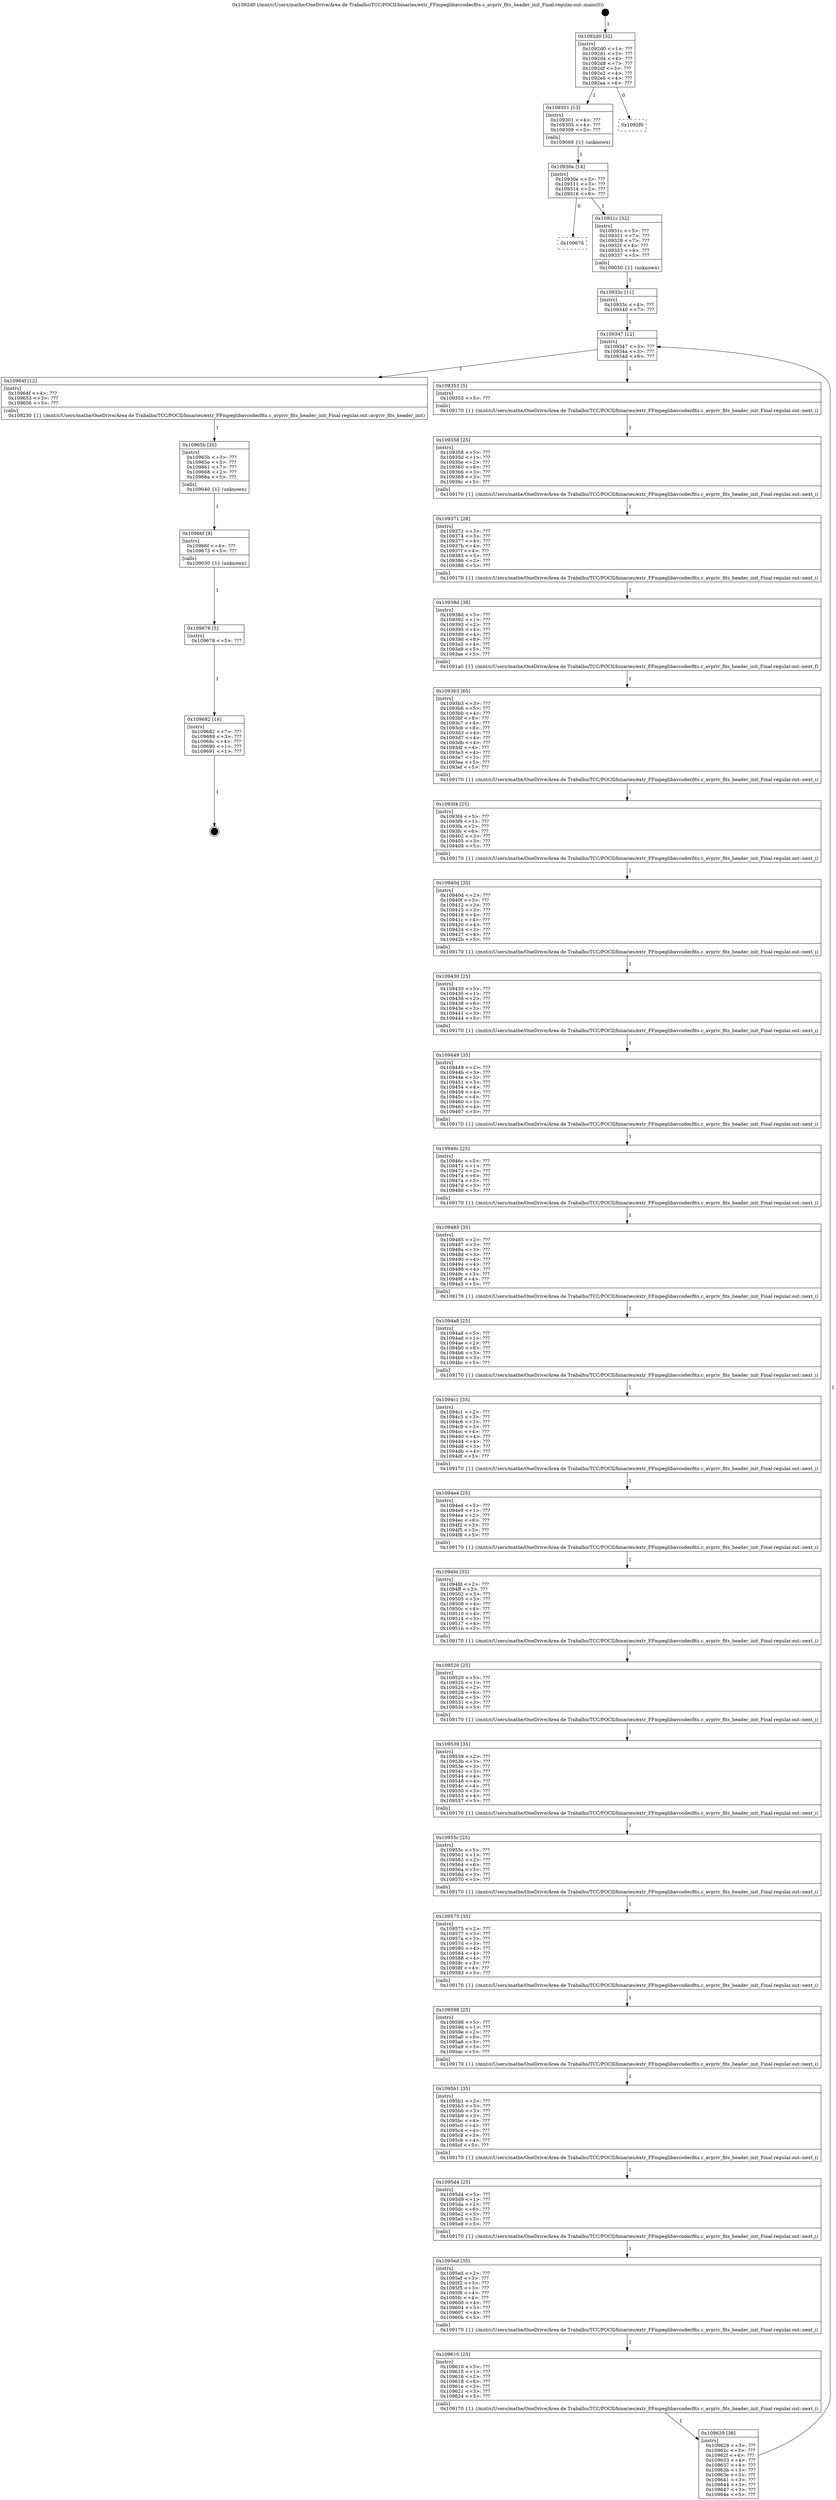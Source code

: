digraph "0x1092d0" {
  label = "0x1092d0 (/mnt/c/Users/mathe/OneDrive/Área de Trabalho/TCC/POCII/binaries/extr_FFmpeglibavcodecfits.c_avpriv_fits_header_init_Final-regular.out::main(0))"
  labelloc = "t"
  node[shape=record]

  Entry [label="",width=0.3,height=0.3,shape=circle,fillcolor=black,style=filled]
  "0x1092d0" [label="{
     0x1092d0 [32]\l
     | [instrs]\l
     &nbsp;&nbsp;0x1092d0 \<+1\>: ???\l
     &nbsp;&nbsp;0x1092d1 \<+3\>: ???\l
     &nbsp;&nbsp;0x1092d4 \<+4\>: ???\l
     &nbsp;&nbsp;0x1092d8 \<+7\>: ???\l
     &nbsp;&nbsp;0x1092df \<+3\>: ???\l
     &nbsp;&nbsp;0x1092e2 \<+4\>: ???\l
     &nbsp;&nbsp;0x1092e6 \<+4\>: ???\l
     &nbsp;&nbsp;0x1092ea \<+6\>: ???\l
  }"]
  "0x109301" [label="{
     0x109301 [13]\l
     | [instrs]\l
     &nbsp;&nbsp;0x109301 \<+4\>: ???\l
     &nbsp;&nbsp;0x109305 \<+4\>: ???\l
     &nbsp;&nbsp;0x109309 \<+5\>: ???\l
     | [calls]\l
     &nbsp;&nbsp;0x109060 \{1\} (unknown)\l
  }"]
  "0x1092f0" [label="{
     0x1092f0\l
  }", style=dashed]
  "0x10930e" [label="{
     0x10930e [14]\l
     | [instrs]\l
     &nbsp;&nbsp;0x10930e \<+3\>: ???\l
     &nbsp;&nbsp;0x109311 \<+3\>: ???\l
     &nbsp;&nbsp;0x109314 \<+2\>: ???\l
     &nbsp;&nbsp;0x109316 \<+6\>: ???\l
  }"]
  "0x10967d" [label="{
     0x10967d\l
  }", style=dashed]
  "0x10931c" [label="{
     0x10931c [32]\l
     | [instrs]\l
     &nbsp;&nbsp;0x10931c \<+5\>: ???\l
     &nbsp;&nbsp;0x109321 \<+7\>: ???\l
     &nbsp;&nbsp;0x109328 \<+7\>: ???\l
     &nbsp;&nbsp;0x10932f \<+4\>: ???\l
     &nbsp;&nbsp;0x109333 \<+4\>: ???\l
     &nbsp;&nbsp;0x109337 \<+5\>: ???\l
     | [calls]\l
     &nbsp;&nbsp;0x109050 \{1\} (unknown)\l
  }"]
  Exit [label="",width=0.3,height=0.3,shape=circle,fillcolor=black,style=filled,peripheries=2]
  "0x109347" [label="{
     0x109347 [12]\l
     | [instrs]\l
     &nbsp;&nbsp;0x109347 \<+3\>: ???\l
     &nbsp;&nbsp;0x10934a \<+3\>: ???\l
     &nbsp;&nbsp;0x10934d \<+6\>: ???\l
  }"]
  "0x10964f" [label="{
     0x10964f [12]\l
     | [instrs]\l
     &nbsp;&nbsp;0x10964f \<+4\>: ???\l
     &nbsp;&nbsp;0x109653 \<+3\>: ???\l
     &nbsp;&nbsp;0x109656 \<+5\>: ???\l
     | [calls]\l
     &nbsp;&nbsp;0x109230 \{1\} (/mnt/c/Users/mathe/OneDrive/Área de Trabalho/TCC/POCII/binaries/extr_FFmpeglibavcodecfits.c_avpriv_fits_header_init_Final-regular.out::avpriv_fits_header_init)\l
  }"]
  "0x109353" [label="{
     0x109353 [5]\l
     | [instrs]\l
     &nbsp;&nbsp;0x109353 \<+5\>: ???\l
     | [calls]\l
     &nbsp;&nbsp;0x109170 \{1\} (/mnt/c/Users/mathe/OneDrive/Área de Trabalho/TCC/POCII/binaries/extr_FFmpeglibavcodecfits.c_avpriv_fits_header_init_Final-regular.out::next_i)\l
  }"]
  "0x109358" [label="{
     0x109358 [25]\l
     | [instrs]\l
     &nbsp;&nbsp;0x109358 \<+5\>: ???\l
     &nbsp;&nbsp;0x10935d \<+1\>: ???\l
     &nbsp;&nbsp;0x10935e \<+2\>: ???\l
     &nbsp;&nbsp;0x109360 \<+6\>: ???\l
     &nbsp;&nbsp;0x109366 \<+3\>: ???\l
     &nbsp;&nbsp;0x109369 \<+3\>: ???\l
     &nbsp;&nbsp;0x10936c \<+5\>: ???\l
     | [calls]\l
     &nbsp;&nbsp;0x109170 \{1\} (/mnt/c/Users/mathe/OneDrive/Área de Trabalho/TCC/POCII/binaries/extr_FFmpeglibavcodecfits.c_avpriv_fits_header_init_Final-regular.out::next_i)\l
  }"]
  "0x109371" [label="{
     0x109371 [28]\l
     | [instrs]\l
     &nbsp;&nbsp;0x109371 \<+3\>: ???\l
     &nbsp;&nbsp;0x109374 \<+3\>: ???\l
     &nbsp;&nbsp;0x109377 \<+4\>: ???\l
     &nbsp;&nbsp;0x10937b \<+4\>: ???\l
     &nbsp;&nbsp;0x10937f \<+4\>: ???\l
     &nbsp;&nbsp;0x109383 \<+3\>: ???\l
     &nbsp;&nbsp;0x109386 \<+2\>: ???\l
     &nbsp;&nbsp;0x109388 \<+5\>: ???\l
     | [calls]\l
     &nbsp;&nbsp;0x109170 \{1\} (/mnt/c/Users/mathe/OneDrive/Área de Trabalho/TCC/POCII/binaries/extr_FFmpeglibavcodecfits.c_avpriv_fits_header_init_Final-regular.out::next_i)\l
  }"]
  "0x10938d" [label="{
     0x10938d [38]\l
     | [instrs]\l
     &nbsp;&nbsp;0x10938d \<+5\>: ???\l
     &nbsp;&nbsp;0x109392 \<+1\>: ???\l
     &nbsp;&nbsp;0x109393 \<+2\>: ???\l
     &nbsp;&nbsp;0x109395 \<+4\>: ???\l
     &nbsp;&nbsp;0x109399 \<+4\>: ???\l
     &nbsp;&nbsp;0x10939d \<+8\>: ???\l
     &nbsp;&nbsp;0x1093a5 \<+4\>: ???\l
     &nbsp;&nbsp;0x1093a9 \<+5\>: ???\l
     &nbsp;&nbsp;0x1093ae \<+5\>: ???\l
     | [calls]\l
     &nbsp;&nbsp;0x1091a0 \{1\} (/mnt/c/Users/mathe/OneDrive/Área de Trabalho/TCC/POCII/binaries/extr_FFmpeglibavcodecfits.c_avpriv_fits_header_init_Final-regular.out::next_f)\l
  }"]
  "0x1093b3" [label="{
     0x1093b3 [65]\l
     | [instrs]\l
     &nbsp;&nbsp;0x1093b3 \<+3\>: ???\l
     &nbsp;&nbsp;0x1093b6 \<+5\>: ???\l
     &nbsp;&nbsp;0x1093bb \<+4\>: ???\l
     &nbsp;&nbsp;0x1093bf \<+8\>: ???\l
     &nbsp;&nbsp;0x1093c7 \<+4\>: ???\l
     &nbsp;&nbsp;0x1093cb \<+8\>: ???\l
     &nbsp;&nbsp;0x1093d3 \<+4\>: ???\l
     &nbsp;&nbsp;0x1093d7 \<+4\>: ???\l
     &nbsp;&nbsp;0x1093db \<+4\>: ???\l
     &nbsp;&nbsp;0x1093df \<+4\>: ???\l
     &nbsp;&nbsp;0x1093e3 \<+4\>: ???\l
     &nbsp;&nbsp;0x1093e7 \<+3\>: ???\l
     &nbsp;&nbsp;0x1093ea \<+5\>: ???\l
     &nbsp;&nbsp;0x1093ef \<+5\>: ???\l
     | [calls]\l
     &nbsp;&nbsp;0x109170 \{1\} (/mnt/c/Users/mathe/OneDrive/Área de Trabalho/TCC/POCII/binaries/extr_FFmpeglibavcodecfits.c_avpriv_fits_header_init_Final-regular.out::next_i)\l
  }"]
  "0x1093f4" [label="{
     0x1093f4 [25]\l
     | [instrs]\l
     &nbsp;&nbsp;0x1093f4 \<+5\>: ???\l
     &nbsp;&nbsp;0x1093f9 \<+1\>: ???\l
     &nbsp;&nbsp;0x1093fa \<+2\>: ???\l
     &nbsp;&nbsp;0x1093fc \<+6\>: ???\l
     &nbsp;&nbsp;0x109402 \<+3\>: ???\l
     &nbsp;&nbsp;0x109405 \<+3\>: ???\l
     &nbsp;&nbsp;0x109408 \<+5\>: ???\l
     | [calls]\l
     &nbsp;&nbsp;0x109170 \{1\} (/mnt/c/Users/mathe/OneDrive/Área de Trabalho/TCC/POCII/binaries/extr_FFmpeglibavcodecfits.c_avpriv_fits_header_init_Final-regular.out::next_i)\l
  }"]
  "0x10940d" [label="{
     0x10940d [35]\l
     | [instrs]\l
     &nbsp;&nbsp;0x10940d \<+2\>: ???\l
     &nbsp;&nbsp;0x10940f \<+3\>: ???\l
     &nbsp;&nbsp;0x109412 \<+3\>: ???\l
     &nbsp;&nbsp;0x109415 \<+3\>: ???\l
     &nbsp;&nbsp;0x109418 \<+4\>: ???\l
     &nbsp;&nbsp;0x10941c \<+4\>: ???\l
     &nbsp;&nbsp;0x109420 \<+4\>: ???\l
     &nbsp;&nbsp;0x109424 \<+3\>: ???\l
     &nbsp;&nbsp;0x109427 \<+4\>: ???\l
     &nbsp;&nbsp;0x10942b \<+5\>: ???\l
     | [calls]\l
     &nbsp;&nbsp;0x109170 \{1\} (/mnt/c/Users/mathe/OneDrive/Área de Trabalho/TCC/POCII/binaries/extr_FFmpeglibavcodecfits.c_avpriv_fits_header_init_Final-regular.out::next_i)\l
  }"]
  "0x109430" [label="{
     0x109430 [25]\l
     | [instrs]\l
     &nbsp;&nbsp;0x109430 \<+5\>: ???\l
     &nbsp;&nbsp;0x109435 \<+1\>: ???\l
     &nbsp;&nbsp;0x109436 \<+2\>: ???\l
     &nbsp;&nbsp;0x109438 \<+6\>: ???\l
     &nbsp;&nbsp;0x10943e \<+3\>: ???\l
     &nbsp;&nbsp;0x109441 \<+3\>: ???\l
     &nbsp;&nbsp;0x109444 \<+5\>: ???\l
     | [calls]\l
     &nbsp;&nbsp;0x109170 \{1\} (/mnt/c/Users/mathe/OneDrive/Área de Trabalho/TCC/POCII/binaries/extr_FFmpeglibavcodecfits.c_avpriv_fits_header_init_Final-regular.out::next_i)\l
  }"]
  "0x109449" [label="{
     0x109449 [35]\l
     | [instrs]\l
     &nbsp;&nbsp;0x109449 \<+2\>: ???\l
     &nbsp;&nbsp;0x10944b \<+3\>: ???\l
     &nbsp;&nbsp;0x10944e \<+3\>: ???\l
     &nbsp;&nbsp;0x109451 \<+3\>: ???\l
     &nbsp;&nbsp;0x109454 \<+4\>: ???\l
     &nbsp;&nbsp;0x109458 \<+4\>: ???\l
     &nbsp;&nbsp;0x10945c \<+4\>: ???\l
     &nbsp;&nbsp;0x109460 \<+3\>: ???\l
     &nbsp;&nbsp;0x109463 \<+4\>: ???\l
     &nbsp;&nbsp;0x109467 \<+5\>: ???\l
     | [calls]\l
     &nbsp;&nbsp;0x109170 \{1\} (/mnt/c/Users/mathe/OneDrive/Área de Trabalho/TCC/POCII/binaries/extr_FFmpeglibavcodecfits.c_avpriv_fits_header_init_Final-regular.out::next_i)\l
  }"]
  "0x10946c" [label="{
     0x10946c [25]\l
     | [instrs]\l
     &nbsp;&nbsp;0x10946c \<+5\>: ???\l
     &nbsp;&nbsp;0x109471 \<+1\>: ???\l
     &nbsp;&nbsp;0x109472 \<+2\>: ???\l
     &nbsp;&nbsp;0x109474 \<+6\>: ???\l
     &nbsp;&nbsp;0x10947a \<+3\>: ???\l
     &nbsp;&nbsp;0x10947d \<+3\>: ???\l
     &nbsp;&nbsp;0x109480 \<+5\>: ???\l
     | [calls]\l
     &nbsp;&nbsp;0x109170 \{1\} (/mnt/c/Users/mathe/OneDrive/Área de Trabalho/TCC/POCII/binaries/extr_FFmpeglibavcodecfits.c_avpriv_fits_header_init_Final-regular.out::next_i)\l
  }"]
  "0x109485" [label="{
     0x109485 [35]\l
     | [instrs]\l
     &nbsp;&nbsp;0x109485 \<+2\>: ???\l
     &nbsp;&nbsp;0x109487 \<+3\>: ???\l
     &nbsp;&nbsp;0x10948a \<+3\>: ???\l
     &nbsp;&nbsp;0x10948d \<+3\>: ???\l
     &nbsp;&nbsp;0x109490 \<+4\>: ???\l
     &nbsp;&nbsp;0x109494 \<+4\>: ???\l
     &nbsp;&nbsp;0x109498 \<+4\>: ???\l
     &nbsp;&nbsp;0x10949c \<+3\>: ???\l
     &nbsp;&nbsp;0x10949f \<+4\>: ???\l
     &nbsp;&nbsp;0x1094a3 \<+5\>: ???\l
     | [calls]\l
     &nbsp;&nbsp;0x109170 \{1\} (/mnt/c/Users/mathe/OneDrive/Área de Trabalho/TCC/POCII/binaries/extr_FFmpeglibavcodecfits.c_avpriv_fits_header_init_Final-regular.out::next_i)\l
  }"]
  "0x1094a8" [label="{
     0x1094a8 [25]\l
     | [instrs]\l
     &nbsp;&nbsp;0x1094a8 \<+5\>: ???\l
     &nbsp;&nbsp;0x1094ad \<+1\>: ???\l
     &nbsp;&nbsp;0x1094ae \<+2\>: ???\l
     &nbsp;&nbsp;0x1094b0 \<+6\>: ???\l
     &nbsp;&nbsp;0x1094b6 \<+3\>: ???\l
     &nbsp;&nbsp;0x1094b9 \<+3\>: ???\l
     &nbsp;&nbsp;0x1094bc \<+5\>: ???\l
     | [calls]\l
     &nbsp;&nbsp;0x109170 \{1\} (/mnt/c/Users/mathe/OneDrive/Área de Trabalho/TCC/POCII/binaries/extr_FFmpeglibavcodecfits.c_avpriv_fits_header_init_Final-regular.out::next_i)\l
  }"]
  "0x1094c1" [label="{
     0x1094c1 [35]\l
     | [instrs]\l
     &nbsp;&nbsp;0x1094c1 \<+2\>: ???\l
     &nbsp;&nbsp;0x1094c3 \<+3\>: ???\l
     &nbsp;&nbsp;0x1094c6 \<+3\>: ???\l
     &nbsp;&nbsp;0x1094c9 \<+3\>: ???\l
     &nbsp;&nbsp;0x1094cc \<+4\>: ???\l
     &nbsp;&nbsp;0x1094d0 \<+4\>: ???\l
     &nbsp;&nbsp;0x1094d4 \<+4\>: ???\l
     &nbsp;&nbsp;0x1094d8 \<+3\>: ???\l
     &nbsp;&nbsp;0x1094db \<+4\>: ???\l
     &nbsp;&nbsp;0x1094df \<+5\>: ???\l
     | [calls]\l
     &nbsp;&nbsp;0x109170 \{1\} (/mnt/c/Users/mathe/OneDrive/Área de Trabalho/TCC/POCII/binaries/extr_FFmpeglibavcodecfits.c_avpriv_fits_header_init_Final-regular.out::next_i)\l
  }"]
  "0x1094e4" [label="{
     0x1094e4 [25]\l
     | [instrs]\l
     &nbsp;&nbsp;0x1094e4 \<+5\>: ???\l
     &nbsp;&nbsp;0x1094e9 \<+1\>: ???\l
     &nbsp;&nbsp;0x1094ea \<+2\>: ???\l
     &nbsp;&nbsp;0x1094ec \<+6\>: ???\l
     &nbsp;&nbsp;0x1094f2 \<+3\>: ???\l
     &nbsp;&nbsp;0x1094f5 \<+3\>: ???\l
     &nbsp;&nbsp;0x1094f8 \<+5\>: ???\l
     | [calls]\l
     &nbsp;&nbsp;0x109170 \{1\} (/mnt/c/Users/mathe/OneDrive/Área de Trabalho/TCC/POCII/binaries/extr_FFmpeglibavcodecfits.c_avpriv_fits_header_init_Final-regular.out::next_i)\l
  }"]
  "0x1094fd" [label="{
     0x1094fd [35]\l
     | [instrs]\l
     &nbsp;&nbsp;0x1094fd \<+2\>: ???\l
     &nbsp;&nbsp;0x1094ff \<+3\>: ???\l
     &nbsp;&nbsp;0x109502 \<+3\>: ???\l
     &nbsp;&nbsp;0x109505 \<+3\>: ???\l
     &nbsp;&nbsp;0x109508 \<+4\>: ???\l
     &nbsp;&nbsp;0x10950c \<+4\>: ???\l
     &nbsp;&nbsp;0x109510 \<+4\>: ???\l
     &nbsp;&nbsp;0x109514 \<+3\>: ???\l
     &nbsp;&nbsp;0x109517 \<+4\>: ???\l
     &nbsp;&nbsp;0x10951b \<+5\>: ???\l
     | [calls]\l
     &nbsp;&nbsp;0x109170 \{1\} (/mnt/c/Users/mathe/OneDrive/Área de Trabalho/TCC/POCII/binaries/extr_FFmpeglibavcodecfits.c_avpriv_fits_header_init_Final-regular.out::next_i)\l
  }"]
  "0x109520" [label="{
     0x109520 [25]\l
     | [instrs]\l
     &nbsp;&nbsp;0x109520 \<+5\>: ???\l
     &nbsp;&nbsp;0x109525 \<+1\>: ???\l
     &nbsp;&nbsp;0x109526 \<+2\>: ???\l
     &nbsp;&nbsp;0x109528 \<+6\>: ???\l
     &nbsp;&nbsp;0x10952e \<+3\>: ???\l
     &nbsp;&nbsp;0x109531 \<+3\>: ???\l
     &nbsp;&nbsp;0x109534 \<+5\>: ???\l
     | [calls]\l
     &nbsp;&nbsp;0x109170 \{1\} (/mnt/c/Users/mathe/OneDrive/Área de Trabalho/TCC/POCII/binaries/extr_FFmpeglibavcodecfits.c_avpriv_fits_header_init_Final-regular.out::next_i)\l
  }"]
  "0x109539" [label="{
     0x109539 [35]\l
     | [instrs]\l
     &nbsp;&nbsp;0x109539 \<+2\>: ???\l
     &nbsp;&nbsp;0x10953b \<+3\>: ???\l
     &nbsp;&nbsp;0x10953e \<+3\>: ???\l
     &nbsp;&nbsp;0x109541 \<+3\>: ???\l
     &nbsp;&nbsp;0x109544 \<+4\>: ???\l
     &nbsp;&nbsp;0x109548 \<+4\>: ???\l
     &nbsp;&nbsp;0x10954c \<+4\>: ???\l
     &nbsp;&nbsp;0x109550 \<+3\>: ???\l
     &nbsp;&nbsp;0x109553 \<+4\>: ???\l
     &nbsp;&nbsp;0x109557 \<+5\>: ???\l
     | [calls]\l
     &nbsp;&nbsp;0x109170 \{1\} (/mnt/c/Users/mathe/OneDrive/Área de Trabalho/TCC/POCII/binaries/extr_FFmpeglibavcodecfits.c_avpriv_fits_header_init_Final-regular.out::next_i)\l
  }"]
  "0x10955c" [label="{
     0x10955c [25]\l
     | [instrs]\l
     &nbsp;&nbsp;0x10955c \<+5\>: ???\l
     &nbsp;&nbsp;0x109561 \<+1\>: ???\l
     &nbsp;&nbsp;0x109562 \<+2\>: ???\l
     &nbsp;&nbsp;0x109564 \<+6\>: ???\l
     &nbsp;&nbsp;0x10956a \<+3\>: ???\l
     &nbsp;&nbsp;0x10956d \<+3\>: ???\l
     &nbsp;&nbsp;0x109570 \<+5\>: ???\l
     | [calls]\l
     &nbsp;&nbsp;0x109170 \{1\} (/mnt/c/Users/mathe/OneDrive/Área de Trabalho/TCC/POCII/binaries/extr_FFmpeglibavcodecfits.c_avpriv_fits_header_init_Final-regular.out::next_i)\l
  }"]
  "0x109575" [label="{
     0x109575 [35]\l
     | [instrs]\l
     &nbsp;&nbsp;0x109575 \<+2\>: ???\l
     &nbsp;&nbsp;0x109577 \<+3\>: ???\l
     &nbsp;&nbsp;0x10957a \<+3\>: ???\l
     &nbsp;&nbsp;0x10957d \<+3\>: ???\l
     &nbsp;&nbsp;0x109580 \<+4\>: ???\l
     &nbsp;&nbsp;0x109584 \<+4\>: ???\l
     &nbsp;&nbsp;0x109588 \<+4\>: ???\l
     &nbsp;&nbsp;0x10958c \<+3\>: ???\l
     &nbsp;&nbsp;0x10958f \<+4\>: ???\l
     &nbsp;&nbsp;0x109593 \<+5\>: ???\l
     | [calls]\l
     &nbsp;&nbsp;0x109170 \{1\} (/mnt/c/Users/mathe/OneDrive/Área de Trabalho/TCC/POCII/binaries/extr_FFmpeglibavcodecfits.c_avpriv_fits_header_init_Final-regular.out::next_i)\l
  }"]
  "0x109598" [label="{
     0x109598 [25]\l
     | [instrs]\l
     &nbsp;&nbsp;0x109598 \<+5\>: ???\l
     &nbsp;&nbsp;0x10959d \<+1\>: ???\l
     &nbsp;&nbsp;0x10959e \<+2\>: ???\l
     &nbsp;&nbsp;0x1095a0 \<+6\>: ???\l
     &nbsp;&nbsp;0x1095a6 \<+3\>: ???\l
     &nbsp;&nbsp;0x1095a9 \<+3\>: ???\l
     &nbsp;&nbsp;0x1095ac \<+5\>: ???\l
     | [calls]\l
     &nbsp;&nbsp;0x109170 \{1\} (/mnt/c/Users/mathe/OneDrive/Área de Trabalho/TCC/POCII/binaries/extr_FFmpeglibavcodecfits.c_avpriv_fits_header_init_Final-regular.out::next_i)\l
  }"]
  "0x1095b1" [label="{
     0x1095b1 [35]\l
     | [instrs]\l
     &nbsp;&nbsp;0x1095b1 \<+2\>: ???\l
     &nbsp;&nbsp;0x1095b3 \<+3\>: ???\l
     &nbsp;&nbsp;0x1095b6 \<+3\>: ???\l
     &nbsp;&nbsp;0x1095b9 \<+3\>: ???\l
     &nbsp;&nbsp;0x1095bc \<+4\>: ???\l
     &nbsp;&nbsp;0x1095c0 \<+4\>: ???\l
     &nbsp;&nbsp;0x1095c4 \<+4\>: ???\l
     &nbsp;&nbsp;0x1095c8 \<+3\>: ???\l
     &nbsp;&nbsp;0x1095cb \<+4\>: ???\l
     &nbsp;&nbsp;0x1095cf \<+5\>: ???\l
     | [calls]\l
     &nbsp;&nbsp;0x109170 \{1\} (/mnt/c/Users/mathe/OneDrive/Área de Trabalho/TCC/POCII/binaries/extr_FFmpeglibavcodecfits.c_avpriv_fits_header_init_Final-regular.out::next_i)\l
  }"]
  "0x1095d4" [label="{
     0x1095d4 [25]\l
     | [instrs]\l
     &nbsp;&nbsp;0x1095d4 \<+5\>: ???\l
     &nbsp;&nbsp;0x1095d9 \<+1\>: ???\l
     &nbsp;&nbsp;0x1095da \<+2\>: ???\l
     &nbsp;&nbsp;0x1095dc \<+6\>: ???\l
     &nbsp;&nbsp;0x1095e2 \<+3\>: ???\l
     &nbsp;&nbsp;0x1095e5 \<+3\>: ???\l
     &nbsp;&nbsp;0x1095e8 \<+5\>: ???\l
     | [calls]\l
     &nbsp;&nbsp;0x109170 \{1\} (/mnt/c/Users/mathe/OneDrive/Área de Trabalho/TCC/POCII/binaries/extr_FFmpeglibavcodecfits.c_avpriv_fits_header_init_Final-regular.out::next_i)\l
  }"]
  "0x1095ed" [label="{
     0x1095ed [35]\l
     | [instrs]\l
     &nbsp;&nbsp;0x1095ed \<+2\>: ???\l
     &nbsp;&nbsp;0x1095ef \<+3\>: ???\l
     &nbsp;&nbsp;0x1095f2 \<+3\>: ???\l
     &nbsp;&nbsp;0x1095f5 \<+3\>: ???\l
     &nbsp;&nbsp;0x1095f8 \<+4\>: ???\l
     &nbsp;&nbsp;0x1095fc \<+4\>: ???\l
     &nbsp;&nbsp;0x109600 \<+4\>: ???\l
     &nbsp;&nbsp;0x109604 \<+3\>: ???\l
     &nbsp;&nbsp;0x109607 \<+4\>: ???\l
     &nbsp;&nbsp;0x10960b \<+5\>: ???\l
     | [calls]\l
     &nbsp;&nbsp;0x109170 \{1\} (/mnt/c/Users/mathe/OneDrive/Área de Trabalho/TCC/POCII/binaries/extr_FFmpeglibavcodecfits.c_avpriv_fits_header_init_Final-regular.out::next_i)\l
  }"]
  "0x109610" [label="{
     0x109610 [25]\l
     | [instrs]\l
     &nbsp;&nbsp;0x109610 \<+5\>: ???\l
     &nbsp;&nbsp;0x109615 \<+1\>: ???\l
     &nbsp;&nbsp;0x109616 \<+2\>: ???\l
     &nbsp;&nbsp;0x109618 \<+6\>: ???\l
     &nbsp;&nbsp;0x10961e \<+3\>: ???\l
     &nbsp;&nbsp;0x109621 \<+3\>: ???\l
     &nbsp;&nbsp;0x109624 \<+5\>: ???\l
     | [calls]\l
     &nbsp;&nbsp;0x109170 \{1\} (/mnt/c/Users/mathe/OneDrive/Área de Trabalho/TCC/POCII/binaries/extr_FFmpeglibavcodecfits.c_avpriv_fits_header_init_Final-regular.out::next_i)\l
  }"]
  "0x109629" [label="{
     0x109629 [38]\l
     | [instrs]\l
     &nbsp;&nbsp;0x109629 \<+3\>: ???\l
     &nbsp;&nbsp;0x10962c \<+3\>: ???\l
     &nbsp;&nbsp;0x10962f \<+4\>: ???\l
     &nbsp;&nbsp;0x109633 \<+4\>: ???\l
     &nbsp;&nbsp;0x109637 \<+4\>: ???\l
     &nbsp;&nbsp;0x10963b \<+3\>: ???\l
     &nbsp;&nbsp;0x10963e \<+3\>: ???\l
     &nbsp;&nbsp;0x109641 \<+3\>: ???\l
     &nbsp;&nbsp;0x109644 \<+3\>: ???\l
     &nbsp;&nbsp;0x109647 \<+3\>: ???\l
     &nbsp;&nbsp;0x10964a \<+5\>: ???\l
  }"]
  "0x10933c" [label="{
     0x10933c [11]\l
     | [instrs]\l
     &nbsp;&nbsp;0x10933c \<+4\>: ???\l
     &nbsp;&nbsp;0x109340 \<+7\>: ???\l
  }"]
  "0x10965b" [label="{
     0x10965b [20]\l
     | [instrs]\l
     &nbsp;&nbsp;0x10965b \<+3\>: ???\l
     &nbsp;&nbsp;0x10965e \<+3\>: ???\l
     &nbsp;&nbsp;0x109661 \<+7\>: ???\l
     &nbsp;&nbsp;0x109668 \<+2\>: ???\l
     &nbsp;&nbsp;0x10966a \<+5\>: ???\l
     | [calls]\l
     &nbsp;&nbsp;0x109040 \{1\} (unknown)\l
  }"]
  "0x10966f" [label="{
     0x10966f [9]\l
     | [instrs]\l
     &nbsp;&nbsp;0x10966f \<+4\>: ???\l
     &nbsp;&nbsp;0x109673 \<+5\>: ???\l
     | [calls]\l
     &nbsp;&nbsp;0x109030 \{1\} (unknown)\l
  }"]
  "0x109678" [label="{
     0x109678 [5]\l
     | [instrs]\l
     &nbsp;&nbsp;0x109678 \<+5\>: ???\l
  }"]
  "0x109682" [label="{
     0x109682 [16]\l
     | [instrs]\l
     &nbsp;&nbsp;0x109682 \<+7\>: ???\l
     &nbsp;&nbsp;0x109689 \<+3\>: ???\l
     &nbsp;&nbsp;0x10968c \<+4\>: ???\l
     &nbsp;&nbsp;0x109690 \<+1\>: ???\l
     &nbsp;&nbsp;0x109691 \<+1\>: ???\l
  }"]
  Entry -> "0x1092d0" [label=" 1"]
  "0x1092d0" -> "0x109301" [label=" 1"]
  "0x1092d0" -> "0x1092f0" [label=" 0"]
  "0x109301" -> "0x10930e" [label=" 1"]
  "0x10930e" -> "0x10967d" [label=" 0"]
  "0x10930e" -> "0x10931c" [label=" 1"]
  "0x109682" -> Exit [label=" 1"]
  "0x10931c" -> "0x10933c" [label=" 1"]
  "0x109347" -> "0x10964f" [label=" 1"]
  "0x109347" -> "0x109353" [label=" 1"]
  "0x109353" -> "0x109358" [label=" 1"]
  "0x109358" -> "0x109371" [label=" 1"]
  "0x109371" -> "0x10938d" [label=" 1"]
  "0x10938d" -> "0x1093b3" [label=" 1"]
  "0x1093b3" -> "0x1093f4" [label=" 1"]
  "0x1093f4" -> "0x10940d" [label=" 1"]
  "0x10940d" -> "0x109430" [label=" 1"]
  "0x109430" -> "0x109449" [label=" 1"]
  "0x109449" -> "0x10946c" [label=" 1"]
  "0x10946c" -> "0x109485" [label=" 1"]
  "0x109485" -> "0x1094a8" [label=" 1"]
  "0x1094a8" -> "0x1094c1" [label=" 1"]
  "0x1094c1" -> "0x1094e4" [label=" 1"]
  "0x1094e4" -> "0x1094fd" [label=" 1"]
  "0x1094fd" -> "0x109520" [label=" 1"]
  "0x109520" -> "0x109539" [label=" 1"]
  "0x109539" -> "0x10955c" [label=" 1"]
  "0x10955c" -> "0x109575" [label=" 1"]
  "0x109575" -> "0x109598" [label=" 1"]
  "0x109598" -> "0x1095b1" [label=" 1"]
  "0x1095b1" -> "0x1095d4" [label=" 1"]
  "0x1095d4" -> "0x1095ed" [label=" 1"]
  "0x1095ed" -> "0x109610" [label=" 1"]
  "0x109610" -> "0x109629" [label=" 1"]
  "0x10933c" -> "0x109347" [label=" 1"]
  "0x109629" -> "0x109347" [label=" 1"]
  "0x10964f" -> "0x10965b" [label=" 1"]
  "0x10965b" -> "0x10966f" [label=" 1"]
  "0x10966f" -> "0x109678" [label=" 1"]
  "0x109678" -> "0x109682" [label=" 1"]
}
